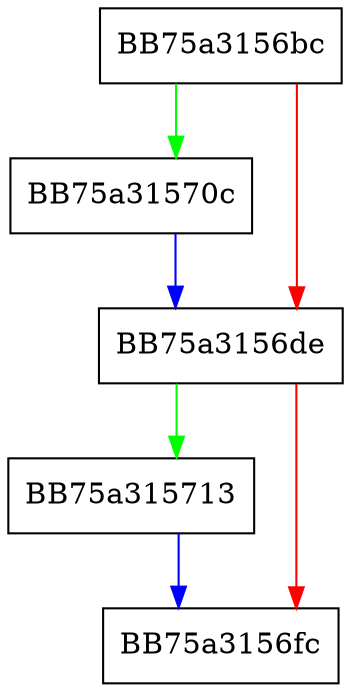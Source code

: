 digraph setText {
  node [shape="box"];
  graph [splines=ortho];
  BB75a3156bc -> BB75a31570c [color="green"];
  BB75a3156bc -> BB75a3156de [color="red"];
  BB75a3156de -> BB75a315713 [color="green"];
  BB75a3156de -> BB75a3156fc [color="red"];
  BB75a31570c -> BB75a3156de [color="blue"];
  BB75a315713 -> BB75a3156fc [color="blue"];
}